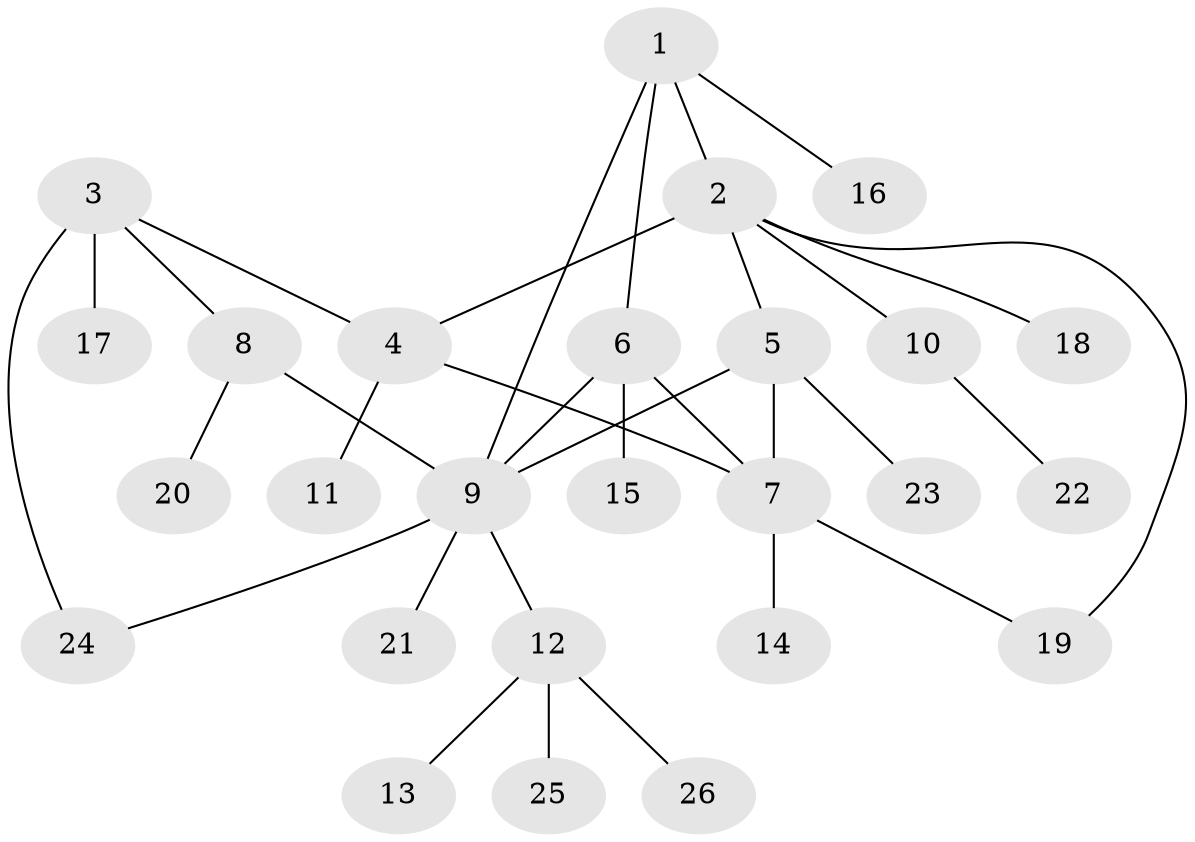 // original degree distribution, {4: 0.061224489795918366, 5: 0.061224489795918366, 6: 0.04081632653061224, 8: 0.02040816326530612, 3: 0.08163265306122448, 10: 0.02040816326530612, 1: 0.5102040816326531, 2: 0.20408163265306123}
// Generated by graph-tools (version 1.1) at 2025/37/03/09/25 02:37:33]
// undirected, 26 vertices, 32 edges
graph export_dot {
graph [start="1"]
  node [color=gray90,style=filled];
  1;
  2;
  3;
  4;
  5;
  6;
  7;
  8;
  9;
  10;
  11;
  12;
  13;
  14;
  15;
  16;
  17;
  18;
  19;
  20;
  21;
  22;
  23;
  24;
  25;
  26;
  1 -- 2 [weight=1.0];
  1 -- 6 [weight=1.0];
  1 -- 9 [weight=2.0];
  1 -- 16 [weight=2.0];
  2 -- 4 [weight=4.0];
  2 -- 5 [weight=2.0];
  2 -- 10 [weight=1.0];
  2 -- 18 [weight=1.0];
  2 -- 19 [weight=1.0];
  3 -- 4 [weight=1.0];
  3 -- 8 [weight=1.0];
  3 -- 17 [weight=2.0];
  3 -- 24 [weight=1.0];
  4 -- 7 [weight=1.0];
  4 -- 11 [weight=1.0];
  5 -- 7 [weight=1.0];
  5 -- 9 [weight=1.0];
  5 -- 23 [weight=1.0];
  6 -- 7 [weight=1.0];
  6 -- 9 [weight=2.0];
  6 -- 15 [weight=1.0];
  7 -- 14 [weight=1.0];
  7 -- 19 [weight=1.0];
  8 -- 9 [weight=1.0];
  8 -- 20 [weight=1.0];
  9 -- 12 [weight=1.0];
  9 -- 21 [weight=1.0];
  9 -- 24 [weight=1.0];
  10 -- 22 [weight=1.0];
  12 -- 13 [weight=1.0];
  12 -- 25 [weight=1.0];
  12 -- 26 [weight=1.0];
}
